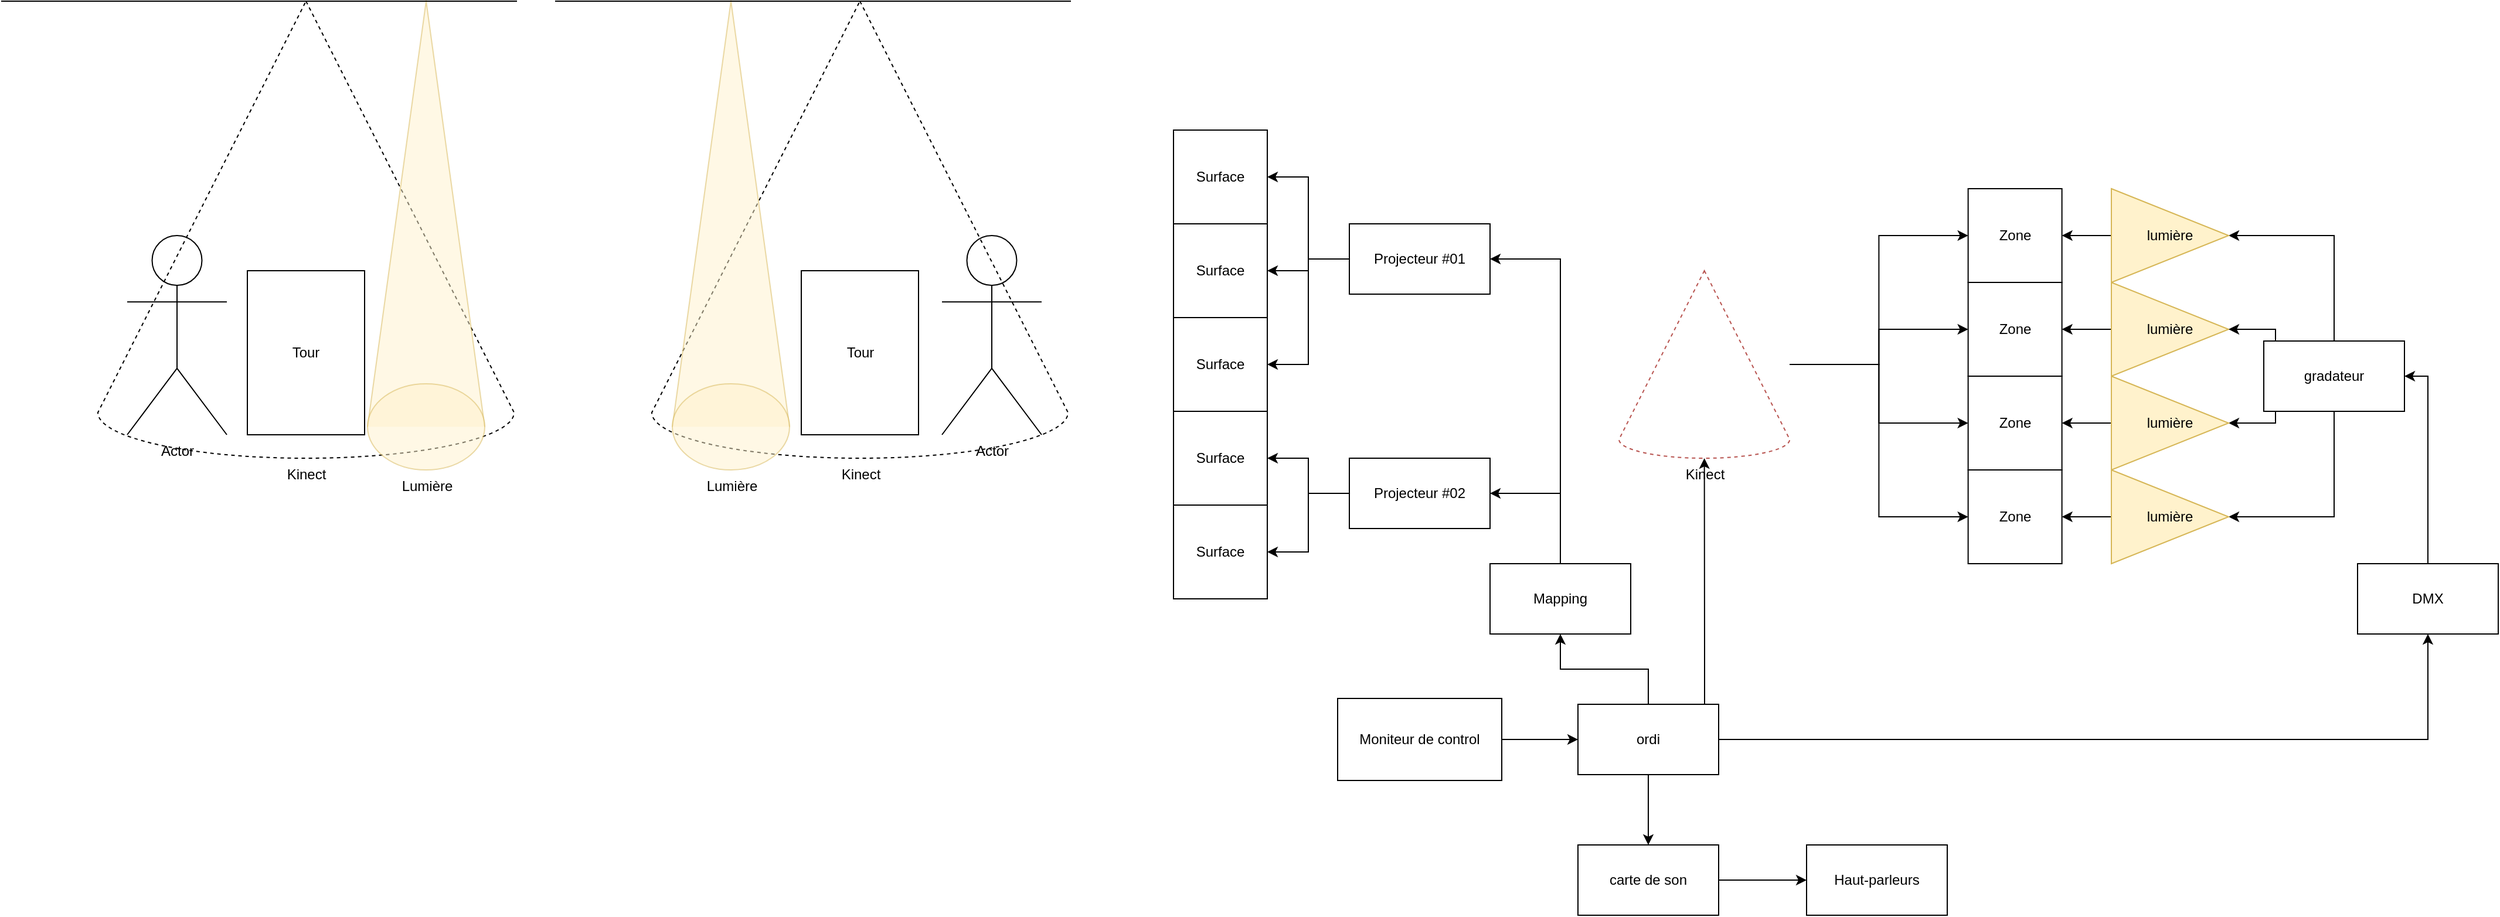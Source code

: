 <mxfile version="13.6.10" type="device"><diagram id="COrvEX5A4M0sVbrRK_b9" name="Page-1"><mxGraphModel dx="2773" dy="896" grid="1" gridSize="10" guides="1" tooltips="1" connect="1" arrows="1" fold="1" page="1" pageScale="1" pageWidth="1100" pageHeight="850" math="0" shadow="0"><root><mxCell id="0"/><mxCell id="1" parent="0"/><mxCell id="abrhNoamVy5qDp4O4tEJ-17" value="Kinect&lt;br&gt;" style="verticalLabelPosition=bottom;verticalAlign=top;html=1;shape=mxgraph.basic.cone2;dx=0.5;dy=0.9;dashed=1;fillColor=none;" vertex="1" parent="1"><mxGeometry x="-495" y="20" width="355" height="390" as="geometry"/></mxCell><mxCell id="qyNH9mxi9rDkHZByjprZ-17" style="edgeStyle=orthogonalEdgeStyle;rounded=0;orthogonalLoop=1;jettySize=auto;html=1;" parent="1" source="qyNH9mxi9rDkHZByjprZ-6" target="qyNH9mxi9rDkHZByjprZ-15" edge="1"><mxGeometry relative="1" as="geometry"/></mxCell><mxCell id="abrhNoamVy5qDp4O4tEJ-59" style="edgeStyle=orthogonalEdgeStyle;rounded=0;orthogonalLoop=1;jettySize=auto;html=1;entryX=0.5;entryY=0;entryDx=0;entryDy=0;" edge="1" parent="1" source="qyNH9mxi9rDkHZByjprZ-6" target="abrhNoamVy5qDp4O4tEJ-55"><mxGeometry relative="1" as="geometry"/></mxCell><mxCell id="abrhNoamVy5qDp4O4tEJ-61" style="edgeStyle=orthogonalEdgeStyle;rounded=0;orthogonalLoop=1;jettySize=auto;html=1;entryX=0;entryY=0;entryDx=72.82;entryDy=160;entryPerimeter=0;" edge="1" parent="1" source="qyNH9mxi9rDkHZByjprZ-6" target="abrhNoamVy5qDp4O4tEJ-49"><mxGeometry relative="1" as="geometry"><Array as="points"><mxPoint x="403" y="570"/><mxPoint x="403" y="570"/></Array></mxGeometry></mxCell><mxCell id="abrhNoamVy5qDp4O4tEJ-78" style="edgeStyle=orthogonalEdgeStyle;rounded=0;orthogonalLoop=1;jettySize=auto;html=1;entryX=0.5;entryY=1;entryDx=0;entryDy=0;" edge="1" parent="1" source="qyNH9mxi9rDkHZByjprZ-6" target="abrhNoamVy5qDp4O4tEJ-76"><mxGeometry relative="1" as="geometry"/></mxCell><mxCell id="qyNH9mxi9rDkHZByjprZ-6" value="ordi" style="rounded=0;whiteSpace=wrap;html=1;" parent="1" vertex="1"><mxGeometry x="295" y="620" width="120" height="60" as="geometry"/></mxCell><mxCell id="abrhNoamVy5qDp4O4tEJ-42" style="edgeStyle=orthogonalEdgeStyle;rounded=0;orthogonalLoop=1;jettySize=auto;html=1;entryX=1;entryY=0.5;entryDx=0;entryDy=0;" edge="1" parent="1" source="qyNH9mxi9rDkHZByjprZ-13" target="abrhNoamVy5qDp4O4tEJ-38"><mxGeometry relative="1" as="geometry"/></mxCell><mxCell id="qyNH9mxi9rDkHZByjprZ-13" value="lumière" style="triangle;whiteSpace=wrap;html=1;fillColor=#fff2cc;strokeColor=#d6b656;" parent="1" vertex="1"><mxGeometry x="750" y="260" width="100" height="80" as="geometry"/></mxCell><mxCell id="qyNH9mxi9rDkHZByjprZ-18" style="edgeStyle=orthogonalEdgeStyle;rounded=0;orthogonalLoop=1;jettySize=auto;html=1;entryX=1;entryY=0.5;entryDx=0;entryDy=0;" parent="1" source="qyNH9mxi9rDkHZByjprZ-15" target="qyNH9mxi9rDkHZByjprZ-16" edge="1"><mxGeometry relative="1" as="geometry"/></mxCell><mxCell id="qyNH9mxi9rDkHZByjprZ-15" value="DMX" style="whiteSpace=wrap;html=1;" parent="1" vertex="1"><mxGeometry x="960" y="500" width="120" height="60" as="geometry"/></mxCell><mxCell id="abrhNoamVy5qDp4O4tEJ-32" style="edgeStyle=orthogonalEdgeStyle;rounded=0;orthogonalLoop=1;jettySize=auto;html=1;entryX=1;entryY=0.5;entryDx=0;entryDy=0;" edge="1" parent="1" source="qyNH9mxi9rDkHZByjprZ-16" target="abrhNoamVy5qDp4O4tEJ-29"><mxGeometry relative="1" as="geometry"><Array as="points"><mxPoint x="940" y="220"/></Array></mxGeometry></mxCell><mxCell id="abrhNoamVy5qDp4O4tEJ-33" style="edgeStyle=orthogonalEdgeStyle;rounded=0;orthogonalLoop=1;jettySize=auto;html=1;exitX=0;exitY=0;exitDx=0;exitDy=0;" edge="1" parent="1" source="qyNH9mxi9rDkHZByjprZ-16" target="qyNH9mxi9rDkHZByjprZ-13"><mxGeometry relative="1" as="geometry"><Array as="points"><mxPoint x="890" y="315"/><mxPoint x="890" y="300"/></Array></mxGeometry></mxCell><mxCell id="abrhNoamVy5qDp4O4tEJ-34" style="edgeStyle=orthogonalEdgeStyle;rounded=0;orthogonalLoop=1;jettySize=auto;html=1;exitX=0;exitY=1;exitDx=0;exitDy=0;entryX=1;entryY=0.5;entryDx=0;entryDy=0;" edge="1" parent="1" source="qyNH9mxi9rDkHZByjprZ-16" target="abrhNoamVy5qDp4O4tEJ-28"><mxGeometry relative="1" as="geometry"><Array as="points"><mxPoint x="890" y="370"/><mxPoint x="890" y="380"/></Array></mxGeometry></mxCell><mxCell id="abrhNoamVy5qDp4O4tEJ-35" style="edgeStyle=orthogonalEdgeStyle;rounded=0;orthogonalLoop=1;jettySize=auto;html=1;exitX=0.5;exitY=1;exitDx=0;exitDy=0;entryX=1;entryY=0.5;entryDx=0;entryDy=0;" edge="1" parent="1" source="qyNH9mxi9rDkHZByjprZ-16" target="abrhNoamVy5qDp4O4tEJ-30"><mxGeometry relative="1" as="geometry"><Array as="points"><mxPoint x="940" y="460"/></Array></mxGeometry></mxCell><mxCell id="qyNH9mxi9rDkHZByjprZ-16" value="gradateur&lt;br&gt;" style="whiteSpace=wrap;html=1;" parent="1" vertex="1"><mxGeometry x="880" y="310" width="120" height="60" as="geometry"/></mxCell><mxCell id="qyNH9mxi9rDkHZByjprZ-20" style="edgeStyle=orthogonalEdgeStyle;rounded=0;orthogonalLoop=1;jettySize=auto;html=1;entryX=0;entryY=0.5;entryDx=0;entryDy=0;" parent="1" source="qyNH9mxi9rDkHZByjprZ-19" target="qyNH9mxi9rDkHZByjprZ-6" edge="1"><mxGeometry relative="1" as="geometry"/></mxCell><mxCell id="qyNH9mxi9rDkHZByjprZ-19" value="Moniteur de control" style="rounded=0;whiteSpace=wrap;html=1;" parent="1" vertex="1"><mxGeometry x="90" y="615" width="140" height="70" as="geometry"/></mxCell><mxCell id="abrhNoamVy5qDp4O4tEJ-16" value="Lumière" style="verticalLabelPosition=bottom;verticalAlign=top;html=1;shape=mxgraph.basic.cone;fillColor=#fff2cc;strokeColor=#d6b656;opacity=50;" vertex="1" parent="1"><mxGeometry x="-477.5" y="20" width="100" height="400" as="geometry"/></mxCell><mxCell id="abrhNoamVy5qDp4O4tEJ-18" value="Actor" style="shape=umlActor;verticalLabelPosition=bottom;verticalAlign=top;html=1;outlineConnect=0;fillColor=none;" vertex="1" parent="1"><mxGeometry x="-247.5" y="220" width="85" height="170" as="geometry"/></mxCell><mxCell id="abrhNoamVy5qDp4O4tEJ-19" value="Tour" style="rounded=0;whiteSpace=wrap;html=1;fillColor=none;" vertex="1" parent="1"><mxGeometry x="-367.5" y="250" width="100" height="140" as="geometry"/></mxCell><mxCell id="abrhNoamVy5qDp4O4tEJ-21" value="" style="endArrow=none;html=1;" edge="1" parent="1"><mxGeometry width="50" height="50" relative="1" as="geometry"><mxPoint x="-577.5" y="20" as="sourcePoint"/><mxPoint x="-137.5" y="20" as="targetPoint"/></mxGeometry></mxCell><mxCell id="abrhNoamVy5qDp4O4tEJ-23" value="Kinect&lt;br&gt;" style="verticalLabelPosition=bottom;verticalAlign=top;html=1;shape=mxgraph.basic.cone2;dx=0.5;dy=0.9;dashed=1;fillColor=none;" vertex="1" parent="1"><mxGeometry x="-967.5" y="20" width="355" height="390" as="geometry"/></mxCell><mxCell id="abrhNoamVy5qDp4O4tEJ-24" value="Lumière" style="verticalLabelPosition=bottom;verticalAlign=top;html=1;shape=mxgraph.basic.cone;fillColor=#fff2cc;strokeColor=#d6b656;opacity=50;" vertex="1" parent="1"><mxGeometry x="-737.5" y="20" width="100" height="400" as="geometry"/></mxCell><mxCell id="abrhNoamVy5qDp4O4tEJ-25" value="Actor" style="shape=umlActor;verticalLabelPosition=bottom;verticalAlign=top;html=1;outlineConnect=0;fillColor=none;" vertex="1" parent="1"><mxGeometry x="-942.5" y="220" width="85" height="170" as="geometry"/></mxCell><mxCell id="abrhNoamVy5qDp4O4tEJ-26" value="Tour" style="rounded=0;whiteSpace=wrap;html=1;fillColor=none;" vertex="1" parent="1"><mxGeometry x="-840" y="250" width="100" height="140" as="geometry"/></mxCell><mxCell id="abrhNoamVy5qDp4O4tEJ-27" value="" style="endArrow=none;html=1;" edge="1" parent="1"><mxGeometry width="50" height="50" relative="1" as="geometry"><mxPoint x="-1050" y="20" as="sourcePoint"/><mxPoint x="-610" y="20" as="targetPoint"/></mxGeometry></mxCell><mxCell id="abrhNoamVy5qDp4O4tEJ-41" style="edgeStyle=orthogonalEdgeStyle;rounded=0;orthogonalLoop=1;jettySize=auto;html=1;entryX=1;entryY=0.5;entryDx=0;entryDy=0;" edge="1" parent="1" source="abrhNoamVy5qDp4O4tEJ-28" target="abrhNoamVy5qDp4O4tEJ-37"><mxGeometry relative="1" as="geometry"/></mxCell><mxCell id="abrhNoamVy5qDp4O4tEJ-28" value="lumière" style="triangle;whiteSpace=wrap;html=1;fillColor=#fff2cc;strokeColor=#d6b656;" vertex="1" parent="1"><mxGeometry x="750" y="340" width="100" height="80" as="geometry"/></mxCell><mxCell id="abrhNoamVy5qDp4O4tEJ-43" style="edgeStyle=orthogonalEdgeStyle;rounded=0;orthogonalLoop=1;jettySize=auto;html=1;entryX=1;entryY=0.5;entryDx=0;entryDy=0;" edge="1" parent="1" source="abrhNoamVy5qDp4O4tEJ-29" target="abrhNoamVy5qDp4O4tEJ-39"><mxGeometry relative="1" as="geometry"/></mxCell><mxCell id="abrhNoamVy5qDp4O4tEJ-29" value="lumière" style="triangle;whiteSpace=wrap;html=1;fillColor=#fff2cc;strokeColor=#d6b656;" vertex="1" parent="1"><mxGeometry x="750" y="180" width="100" height="80" as="geometry"/></mxCell><mxCell id="abrhNoamVy5qDp4O4tEJ-40" style="edgeStyle=orthogonalEdgeStyle;rounded=0;orthogonalLoop=1;jettySize=auto;html=1;entryX=1;entryY=0.5;entryDx=0;entryDy=0;" edge="1" parent="1" source="abrhNoamVy5qDp4O4tEJ-30" target="abrhNoamVy5qDp4O4tEJ-36"><mxGeometry relative="1" as="geometry"/></mxCell><mxCell id="abrhNoamVy5qDp4O4tEJ-30" value="lumière" style="triangle;whiteSpace=wrap;html=1;fillColor=#fff2cc;strokeColor=#d6b656;" vertex="1" parent="1"><mxGeometry x="750" y="420" width="100" height="80" as="geometry"/></mxCell><mxCell id="abrhNoamVy5qDp4O4tEJ-36" value="Zone" style="whiteSpace=wrap;html=1;aspect=fixed;fillColor=none;" vertex="1" parent="1"><mxGeometry x="627.82" y="420" width="80" height="80" as="geometry"/></mxCell><mxCell id="abrhNoamVy5qDp4O4tEJ-37" value="Zone" style="whiteSpace=wrap;html=1;aspect=fixed;fillColor=none;" vertex="1" parent="1"><mxGeometry x="627.82" y="340" width="80" height="80" as="geometry"/></mxCell><mxCell id="abrhNoamVy5qDp4O4tEJ-38" value="Zone" style="whiteSpace=wrap;html=1;aspect=fixed;fillColor=none;" vertex="1" parent="1"><mxGeometry x="627.82" y="260" width="80" height="80" as="geometry"/></mxCell><mxCell id="abrhNoamVy5qDp4O4tEJ-39" value="Zone" style="whiteSpace=wrap;html=1;aspect=fixed;fillColor=none;" vertex="1" parent="1"><mxGeometry x="627.82" y="180" width="80" height="80" as="geometry"/></mxCell><mxCell id="abrhNoamVy5qDp4O4tEJ-50" style="edgeStyle=orthogonalEdgeStyle;rounded=0;orthogonalLoop=1;jettySize=auto;html=1;entryX=0;entryY=0.5;entryDx=0;entryDy=0;" edge="1" parent="1" source="abrhNoamVy5qDp4O4tEJ-49" target="abrhNoamVy5qDp4O4tEJ-39"><mxGeometry relative="1" as="geometry"/></mxCell><mxCell id="abrhNoamVy5qDp4O4tEJ-51" style="edgeStyle=orthogonalEdgeStyle;rounded=0;orthogonalLoop=1;jettySize=auto;html=1;entryX=0;entryY=0.5;entryDx=0;entryDy=0;" edge="1" parent="1" source="abrhNoamVy5qDp4O4tEJ-49" target="abrhNoamVy5qDp4O4tEJ-38"><mxGeometry relative="1" as="geometry"/></mxCell><mxCell id="abrhNoamVy5qDp4O4tEJ-52" style="edgeStyle=orthogonalEdgeStyle;rounded=0;orthogonalLoop=1;jettySize=auto;html=1;" edge="1" parent="1" source="abrhNoamVy5qDp4O4tEJ-49" target="abrhNoamVy5qDp4O4tEJ-37"><mxGeometry relative="1" as="geometry"/></mxCell><mxCell id="abrhNoamVy5qDp4O4tEJ-53" style="edgeStyle=orthogonalEdgeStyle;rounded=0;orthogonalLoop=1;jettySize=auto;html=1;entryX=0;entryY=0.5;entryDx=0;entryDy=0;" edge="1" parent="1" source="abrhNoamVy5qDp4O4tEJ-49" target="abrhNoamVy5qDp4O4tEJ-36"><mxGeometry relative="1" as="geometry"/></mxCell><mxCell id="abrhNoamVy5qDp4O4tEJ-49" value="Kinect&lt;br&gt;" style="verticalLabelPosition=bottom;verticalAlign=top;html=1;shape=mxgraph.basic.cone2;dx=0.5;dy=0.9;dashed=1;rotation=0;strokeColor=#b85450;fillColor=none;" vertex="1" parent="1"><mxGeometry x="330" y="250" width="145.64" height="160" as="geometry"/></mxCell><mxCell id="abrhNoamVy5qDp4O4tEJ-60" style="edgeStyle=orthogonalEdgeStyle;rounded=0;orthogonalLoop=1;jettySize=auto;html=1;entryX=0;entryY=0.5;entryDx=0;entryDy=0;" edge="1" parent="1" source="abrhNoamVy5qDp4O4tEJ-55" target="abrhNoamVy5qDp4O4tEJ-57"><mxGeometry relative="1" as="geometry"/></mxCell><mxCell id="abrhNoamVy5qDp4O4tEJ-55" value="carte de son" style="whiteSpace=wrap;html=1;fillColor=none;" vertex="1" parent="1"><mxGeometry x="295" y="740" width="120" height="60" as="geometry"/></mxCell><mxCell id="abrhNoamVy5qDp4O4tEJ-57" value="Haut-parleurs" style="whiteSpace=wrap;html=1;fillColor=none;" vertex="1" parent="1"><mxGeometry x="490" y="740" width="120" height="60" as="geometry"/></mxCell><mxCell id="abrhNoamVy5qDp4O4tEJ-64" value="Surface" style="whiteSpace=wrap;html=1;aspect=fixed;fillColor=none;" vertex="1" parent="1"><mxGeometry x="-50.0" y="450" width="80" height="80" as="geometry"/></mxCell><mxCell id="abrhNoamVy5qDp4O4tEJ-65" value="Surface" style="whiteSpace=wrap;html=1;aspect=fixed;fillColor=none;" vertex="1" parent="1"><mxGeometry x="-50.0" y="370" width="80" height="80" as="geometry"/></mxCell><mxCell id="abrhNoamVy5qDp4O4tEJ-66" value="Surface" style="whiteSpace=wrap;html=1;aspect=fixed;fillColor=none;" vertex="1" parent="1"><mxGeometry x="-50.0" y="290" width="80" height="80" as="geometry"/></mxCell><mxCell id="abrhNoamVy5qDp4O4tEJ-67" value="Surface" style="whiteSpace=wrap;html=1;aspect=fixed;fillColor=none;" vertex="1" parent="1"><mxGeometry x="-50.0" y="210" width="80" height="80" as="geometry"/></mxCell><mxCell id="abrhNoamVy5qDp4O4tEJ-68" value="Surface" style="whiteSpace=wrap;html=1;aspect=fixed;fillColor=none;" vertex="1" parent="1"><mxGeometry x="-50.0" y="130" width="80" height="80" as="geometry"/></mxCell><mxCell id="abrhNoamVy5qDp4O4tEJ-73" style="edgeStyle=orthogonalEdgeStyle;rounded=0;orthogonalLoop=1;jettySize=auto;html=1;" edge="1" parent="1" source="abrhNoamVy5qDp4O4tEJ-69" target="abrhNoamVy5qDp4O4tEJ-68"><mxGeometry relative="1" as="geometry"/></mxCell><mxCell id="abrhNoamVy5qDp4O4tEJ-74" style="edgeStyle=orthogonalEdgeStyle;rounded=0;orthogonalLoop=1;jettySize=auto;html=1;" edge="1" parent="1" source="abrhNoamVy5qDp4O4tEJ-69" target="abrhNoamVy5qDp4O4tEJ-67"><mxGeometry relative="1" as="geometry"/></mxCell><mxCell id="abrhNoamVy5qDp4O4tEJ-75" style="edgeStyle=orthogonalEdgeStyle;rounded=0;orthogonalLoop=1;jettySize=auto;html=1;entryX=1;entryY=0.5;entryDx=0;entryDy=0;" edge="1" parent="1" source="abrhNoamVy5qDp4O4tEJ-69" target="abrhNoamVy5qDp4O4tEJ-66"><mxGeometry relative="1" as="geometry"/></mxCell><mxCell id="abrhNoamVy5qDp4O4tEJ-69" value="Projecteur #01" style="rounded=0;whiteSpace=wrap;html=1;fillColor=none;" vertex="1" parent="1"><mxGeometry x="100" y="210" width="120" height="60" as="geometry"/></mxCell><mxCell id="abrhNoamVy5qDp4O4tEJ-71" style="edgeStyle=orthogonalEdgeStyle;rounded=0;orthogonalLoop=1;jettySize=auto;html=1;entryX=1;entryY=0.5;entryDx=0;entryDy=0;" edge="1" parent="1" source="abrhNoamVy5qDp4O4tEJ-70" target="abrhNoamVy5qDp4O4tEJ-65"><mxGeometry relative="1" as="geometry"/></mxCell><mxCell id="abrhNoamVy5qDp4O4tEJ-72" style="edgeStyle=orthogonalEdgeStyle;rounded=0;orthogonalLoop=1;jettySize=auto;html=1;entryX=1;entryY=0.5;entryDx=0;entryDy=0;" edge="1" parent="1" source="abrhNoamVy5qDp4O4tEJ-70" target="abrhNoamVy5qDp4O4tEJ-64"><mxGeometry relative="1" as="geometry"/></mxCell><mxCell id="abrhNoamVy5qDp4O4tEJ-70" value="Projecteur #02" style="rounded=0;whiteSpace=wrap;html=1;fillColor=none;" vertex="1" parent="1"><mxGeometry x="100" y="410" width="120" height="60" as="geometry"/></mxCell><mxCell id="abrhNoamVy5qDp4O4tEJ-79" style="edgeStyle=orthogonalEdgeStyle;rounded=0;orthogonalLoop=1;jettySize=auto;html=1;entryX=1;entryY=0.5;entryDx=0;entryDy=0;" edge="1" parent="1" source="abrhNoamVy5qDp4O4tEJ-76" target="abrhNoamVy5qDp4O4tEJ-70"><mxGeometry relative="1" as="geometry"/></mxCell><mxCell id="abrhNoamVy5qDp4O4tEJ-80" style="edgeStyle=orthogonalEdgeStyle;rounded=0;orthogonalLoop=1;jettySize=auto;html=1;entryX=1;entryY=0.5;entryDx=0;entryDy=0;" edge="1" parent="1" source="abrhNoamVy5qDp4O4tEJ-76" target="abrhNoamVy5qDp4O4tEJ-69"><mxGeometry relative="1" as="geometry"/></mxCell><mxCell id="abrhNoamVy5qDp4O4tEJ-76" value="Mapping" style="whiteSpace=wrap;html=1;fillColor=none;" vertex="1" parent="1"><mxGeometry x="220" y="500" width="120" height="60" as="geometry"/></mxCell></root></mxGraphModel></diagram></mxfile>